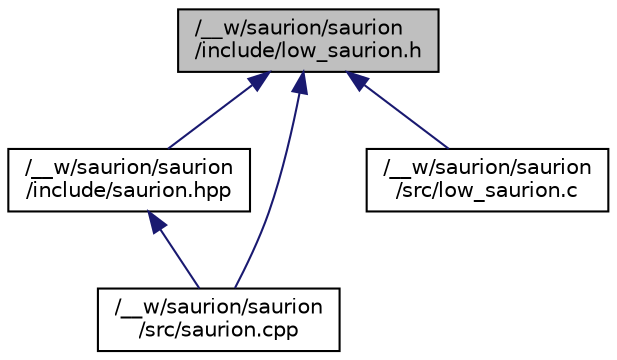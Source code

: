 digraph "/__w/saurion/saurion/include/low_saurion.h"
{
 // LATEX_PDF_SIZE
  edge [fontname="Helvetica",fontsize="10",labelfontname="Helvetica",labelfontsize="10"];
  node [fontname="Helvetica",fontsize="10",shape=record];
  Node1 [label="/__w/saurion/saurion\l/include/low_saurion.h",height=0.2,width=0.4,color="black", fillcolor="grey75", style="filled", fontcolor="black",tooltip=" "];
  Node1 -> Node2 [dir="back",color="midnightblue",fontsize="10",style="solid",fontname="Helvetica"];
  Node2 [label="/__w/saurion/saurion\l/include/saurion.hpp",height=0.2,width=0.4,color="black", fillcolor="white", style="filled",URL="$d9/dfe/saurion_8hpp.html",tooltip=" "];
  Node2 -> Node3 [dir="back",color="midnightblue",fontsize="10",style="solid",fontname="Helvetica"];
  Node3 [label="/__w/saurion/saurion\l/src/saurion.cpp",height=0.2,width=0.4,color="black", fillcolor="white", style="filled",URL="$d5/da3/saurion_8cpp.html",tooltip=" "];
  Node1 -> Node4 [dir="back",color="midnightblue",fontsize="10",style="solid",fontname="Helvetica"];
  Node4 [label="/__w/saurion/saurion\l/src/low_saurion.c",height=0.2,width=0.4,color="black", fillcolor="white", style="filled",URL="$de/d27/low__saurion_8c.html",tooltip=" "];
  Node1 -> Node3 [dir="back",color="midnightblue",fontsize="10",style="solid",fontname="Helvetica"];
}
